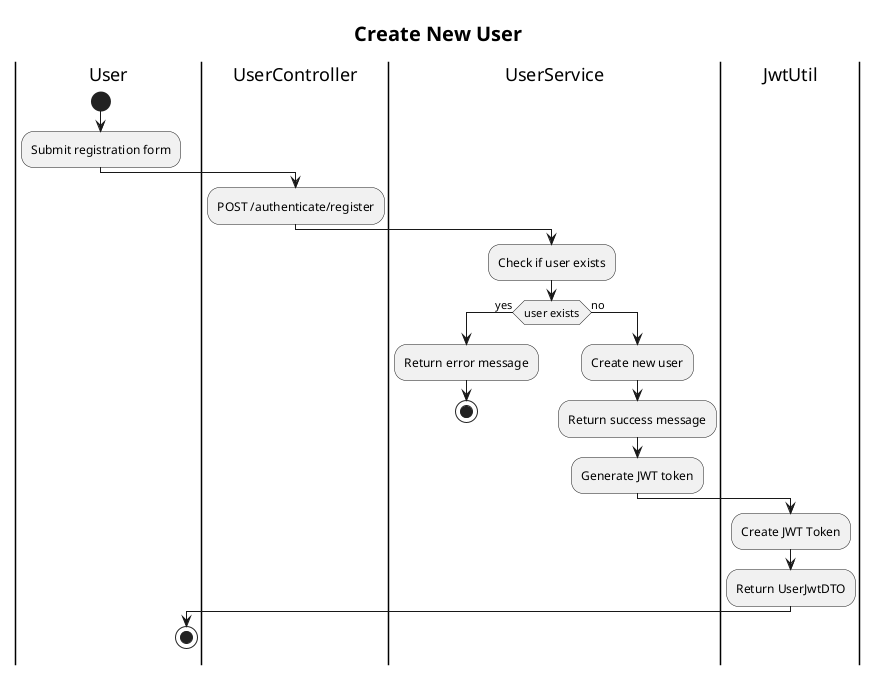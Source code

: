 @startuml
title <size:20>Create New User</size>
|User|
start
:Submit registration form;

|UserController|
:POST /authenticate/register;

|UserService|
:Check if user exists;
if (user exists) then (yes)
    :Return error message;
    stop
else (no)
    :Create new user;
    :Return success message;

:Generate JWT token;

|JwtUtil|
:Create JWT Token;

:Return UserJwtDTO;

|User|
stop
@enduml